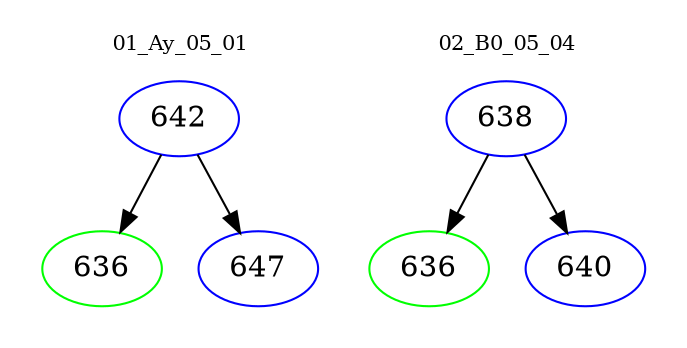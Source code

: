 digraph{
subgraph cluster_0 {
color = white
label = "01_Ay_05_01";
fontsize=10;
T0_642 [label="642", color="blue"]
T0_642 -> T0_636 [color="black"]
T0_636 [label="636", color="green"]
T0_642 -> T0_647 [color="black"]
T0_647 [label="647", color="blue"]
}
subgraph cluster_1 {
color = white
label = "02_B0_05_04";
fontsize=10;
T1_638 [label="638", color="blue"]
T1_638 -> T1_636 [color="black"]
T1_636 [label="636", color="green"]
T1_638 -> T1_640 [color="black"]
T1_640 [label="640", color="blue"]
}
}

